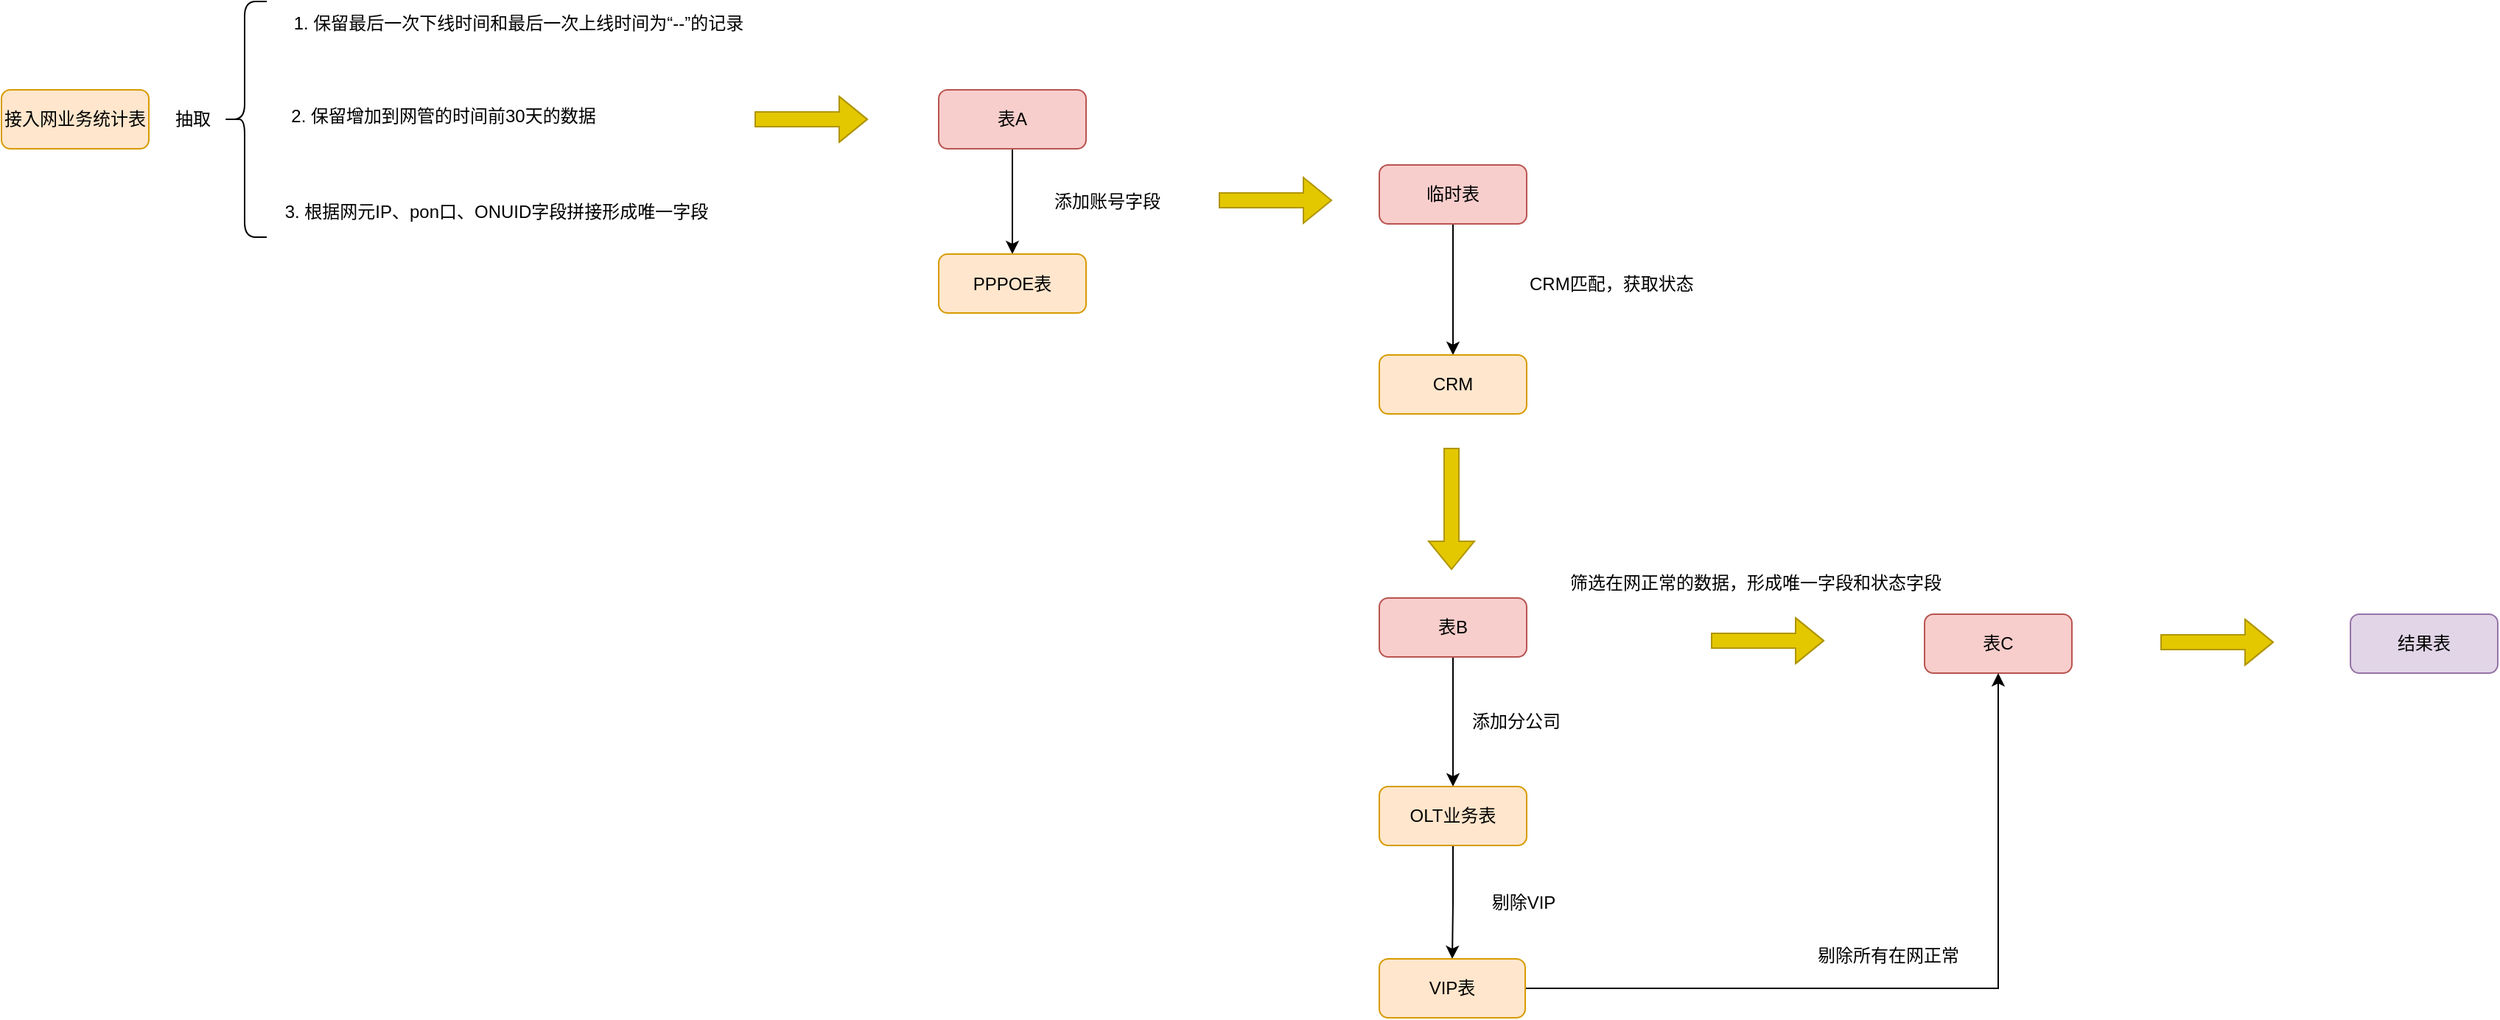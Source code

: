 <mxfile version="24.7.3" type="github">
  <diagram name="第 1 页" id="S3rSHQPK5qMWLmon7eMp">
    <mxGraphModel dx="1954" dy="1182" grid="0" gridSize="10" guides="1" tooltips="1" connect="1" arrows="1" fold="1" page="0" pageScale="1" pageWidth="827" pageHeight="1169" math="0" shadow="0">
      <root>
        <mxCell id="0" />
        <mxCell id="1" parent="0" />
        <mxCell id="spJtF1GtVWfvJzPOTzPs-1" value="接入网业务统计表" style="rounded=1;whiteSpace=wrap;html=1;fillColor=#ffe6cc;strokeColor=#d79b00;" parent="1" vertex="1">
          <mxGeometry x="120" y="160" width="100" height="40" as="geometry" />
        </mxCell>
        <mxCell id="6q9ROaiXOhGT6bqtvnRB-1" value="" style="shape=curlyBracket;whiteSpace=wrap;html=1;rounded=1;labelPosition=left;verticalLabelPosition=middle;align=right;verticalAlign=middle;" vertex="1" parent="1">
          <mxGeometry x="270" y="100" width="30" height="160" as="geometry" />
        </mxCell>
        <mxCell id="6q9ROaiXOhGT6bqtvnRB-3" value="抽取" style="text;html=1;align=center;verticalAlign=middle;whiteSpace=wrap;rounded=0;" vertex="1" parent="1">
          <mxGeometry x="220" y="165" width="60" height="30" as="geometry" />
        </mxCell>
        <mxCell id="6q9ROaiXOhGT6bqtvnRB-4" value="1. 保留最后一次下线时间和最后一次上线时间为“--”的记录" style="text;html=1;align=center;verticalAlign=middle;whiteSpace=wrap;rounded=0;" vertex="1" parent="1">
          <mxGeometry x="311" y="100" width="320" height="30" as="geometry" />
        </mxCell>
        <mxCell id="6q9ROaiXOhGT6bqtvnRB-5" value="2. 保留增加到网管的时间前30天的数据" style="text;html=1;align=center;verticalAlign=middle;whiteSpace=wrap;rounded=0;" vertex="1" parent="1">
          <mxGeometry x="300" y="160" width="240" height="35" as="geometry" />
        </mxCell>
        <mxCell id="6q9ROaiXOhGT6bqtvnRB-6" value="3.&amp;nbsp;根据网元IP、pon口、ONUID字段拼接形成唯一字段" style="text;html=1;align=center;verticalAlign=middle;whiteSpace=wrap;rounded=0;" vertex="1" parent="1">
          <mxGeometry x="311" y="225" width="290" height="35" as="geometry" />
        </mxCell>
        <mxCell id="6q9ROaiXOhGT6bqtvnRB-7" value="" style="shape=flexArrow;endArrow=classic;html=1;rounded=0;fillColor=#e3c800;strokeColor=#B09500;" edge="1" parent="1">
          <mxGeometry width="50" height="50" relative="1" as="geometry">
            <mxPoint x="946" y="235" as="sourcePoint" />
            <mxPoint x="1023" y="235" as="targetPoint" />
          </mxGeometry>
        </mxCell>
        <mxCell id="6q9ROaiXOhGT6bqtvnRB-31" style="edgeStyle=orthogonalEdgeStyle;rounded=0;orthogonalLoop=1;jettySize=auto;html=1;entryX=0.5;entryY=0;entryDx=0;entryDy=0;" edge="1" parent="1" source="6q9ROaiXOhGT6bqtvnRB-8" target="6q9ROaiXOhGT6bqtvnRB-9">
          <mxGeometry relative="1" as="geometry" />
        </mxCell>
        <mxCell id="6q9ROaiXOhGT6bqtvnRB-8" value="表A" style="rounded=1;whiteSpace=wrap;html=1;fillColor=#f8cecc;strokeColor=#b85450;" vertex="1" parent="1">
          <mxGeometry x="756" y="160" width="100" height="40" as="geometry" />
        </mxCell>
        <mxCell id="6q9ROaiXOhGT6bqtvnRB-9" value="PPPOE表" style="rounded=1;whiteSpace=wrap;html=1;fillColor=#ffe6cc;strokeColor=#d79b00;" vertex="1" parent="1">
          <mxGeometry x="756" y="271.5" width="100" height="40" as="geometry" />
        </mxCell>
        <mxCell id="6q9ROaiXOhGT6bqtvnRB-13" value="添加账号字段" style="text;html=1;align=center;verticalAlign=middle;whiteSpace=wrap;rounded=0;" vertex="1" parent="1">
          <mxGeometry x="795" y="221" width="151" height="30" as="geometry" />
        </mxCell>
        <mxCell id="6q9ROaiXOhGT6bqtvnRB-27" style="edgeStyle=orthogonalEdgeStyle;rounded=0;orthogonalLoop=1;jettySize=auto;html=1;exitX=0.5;exitY=1;exitDx=0;exitDy=0;entryX=0.5;entryY=0;entryDx=0;entryDy=0;" edge="1" parent="1" source="6q9ROaiXOhGT6bqtvnRB-19" target="6q9ROaiXOhGT6bqtvnRB-24">
          <mxGeometry relative="1" as="geometry" />
        </mxCell>
        <mxCell id="6q9ROaiXOhGT6bqtvnRB-19" value="临时表" style="rounded=1;whiteSpace=wrap;html=1;fillColor=#f8cecc;strokeColor=#b85450;" vertex="1" parent="1">
          <mxGeometry x="1055" y="211" width="100" height="40" as="geometry" />
        </mxCell>
        <mxCell id="6q9ROaiXOhGT6bqtvnRB-22" value="" style="shape=flexArrow;endArrow=classic;html=1;rounded=0;fillColor=#e3c800;strokeColor=#B09500;" edge="1" parent="1">
          <mxGeometry width="50" height="50" relative="1" as="geometry">
            <mxPoint x="631" y="180" as="sourcePoint" />
            <mxPoint x="708" y="180" as="targetPoint" />
            <Array as="points">
              <mxPoint x="747" y="180" />
            </Array>
          </mxGeometry>
        </mxCell>
        <mxCell id="6q9ROaiXOhGT6bqtvnRB-23" value="CRM匹配，获取状态" style="text;whiteSpace=wrap;" vertex="1" parent="1">
          <mxGeometry x="1155.0" y="277.996" width="195" height="36" as="geometry" />
        </mxCell>
        <mxCell id="6q9ROaiXOhGT6bqtvnRB-24" value="CRM" style="rounded=1;whiteSpace=wrap;html=1;fillColor=#ffe6cc;strokeColor=#d79b00;" vertex="1" parent="1">
          <mxGeometry x="1055" y="340" width="100" height="40" as="geometry" />
        </mxCell>
        <mxCell id="6q9ROaiXOhGT6bqtvnRB-28" value="" style="shape=flexArrow;endArrow=classic;html=1;rounded=0;fillColor=#e3c800;strokeColor=#B09500;" edge="1" parent="1">
          <mxGeometry width="50" height="50" relative="1" as="geometry">
            <mxPoint x="1104" y="403" as="sourcePoint" />
            <mxPoint x="1104" y="486" as="targetPoint" />
          </mxGeometry>
        </mxCell>
        <mxCell id="6q9ROaiXOhGT6bqtvnRB-43" style="edgeStyle=orthogonalEdgeStyle;rounded=0;orthogonalLoop=1;jettySize=auto;html=1;entryX=0.5;entryY=0;entryDx=0;entryDy=0;" edge="1" parent="1" source="6q9ROaiXOhGT6bqtvnRB-29" target="6q9ROaiXOhGT6bqtvnRB-42">
          <mxGeometry relative="1" as="geometry" />
        </mxCell>
        <mxCell id="6q9ROaiXOhGT6bqtvnRB-29" value="表B" style="rounded=1;whiteSpace=wrap;html=1;fillColor=#f8cecc;strokeColor=#b85450;" vertex="1" parent="1">
          <mxGeometry x="1055" y="505" width="100" height="40" as="geometry" />
        </mxCell>
        <mxCell id="6q9ROaiXOhGT6bqtvnRB-39" value="表C" style="rounded=1;whiteSpace=wrap;html=1;fillColor=#f8cecc;strokeColor=#b85450;" vertex="1" parent="1">
          <mxGeometry x="1425" y="516" width="100" height="40" as="geometry" />
        </mxCell>
        <mxCell id="6q9ROaiXOhGT6bqtvnRB-41" value="筛选在网正常的数据，形成唯一字段和状态字段" style="text;html=1;align=center;verticalAlign=middle;whiteSpace=wrap;rounded=0;" vertex="1" parent="1">
          <mxGeometry x="1166" y="480" width="289" height="30" as="geometry" />
        </mxCell>
        <mxCell id="6q9ROaiXOhGT6bqtvnRB-46" style="edgeStyle=orthogonalEdgeStyle;rounded=0;orthogonalLoop=1;jettySize=auto;html=1;exitX=0.5;exitY=1;exitDx=0;exitDy=0;entryX=0.5;entryY=0;entryDx=0;entryDy=0;" edge="1" parent="1" source="6q9ROaiXOhGT6bqtvnRB-42" target="6q9ROaiXOhGT6bqtvnRB-45">
          <mxGeometry relative="1" as="geometry" />
        </mxCell>
        <mxCell id="6q9ROaiXOhGT6bqtvnRB-42" value="OLT业务表" style="rounded=1;whiteSpace=wrap;html=1;fillColor=#ffe6cc;strokeColor=#d79b00;" vertex="1" parent="1">
          <mxGeometry x="1055" y="633" width="100" height="40" as="geometry" />
        </mxCell>
        <mxCell id="6q9ROaiXOhGT6bqtvnRB-44" value="添加分公司" style="text;html=1;align=center;verticalAlign=middle;whiteSpace=wrap;rounded=0;" vertex="1" parent="1">
          <mxGeometry x="1106" y="574" width="84" height="30" as="geometry" />
        </mxCell>
        <mxCell id="6q9ROaiXOhGT6bqtvnRB-48" style="edgeStyle=orthogonalEdgeStyle;rounded=0;orthogonalLoop=1;jettySize=auto;html=1;entryX=0.5;entryY=1;entryDx=0;entryDy=0;" edge="1" parent="1" source="6q9ROaiXOhGT6bqtvnRB-45" target="6q9ROaiXOhGT6bqtvnRB-39">
          <mxGeometry relative="1" as="geometry" />
        </mxCell>
        <mxCell id="6q9ROaiXOhGT6bqtvnRB-45" value="VIP表" style="rounded=1;whiteSpace=wrap;html=1;fillColor=#ffe6cc;strokeColor=#d79b00;" vertex="1" parent="1">
          <mxGeometry x="1055" y="750" width="99" height="40" as="geometry" />
        </mxCell>
        <mxCell id="6q9ROaiXOhGT6bqtvnRB-47" value="剔除VIP" style="text;html=1;align=center;verticalAlign=middle;whiteSpace=wrap;rounded=0;" vertex="1" parent="1">
          <mxGeometry x="1111" y="697" width="84" height="30" as="geometry" />
        </mxCell>
        <mxCell id="6q9ROaiXOhGT6bqtvnRB-49" value="剔除所有在网正常" style="text;html=1;align=center;verticalAlign=middle;whiteSpace=wrap;rounded=0;" vertex="1" parent="1">
          <mxGeometry x="1350" y="733" width="101" height="30" as="geometry" />
        </mxCell>
        <mxCell id="6q9ROaiXOhGT6bqtvnRB-50" value="" style="shape=flexArrow;endArrow=classic;html=1;rounded=0;fillColor=#e3c800;strokeColor=#B09500;" edge="1" parent="1">
          <mxGeometry width="50" height="50" relative="1" as="geometry">
            <mxPoint x="1585" y="535" as="sourcePoint" />
            <mxPoint x="1662" y="535" as="targetPoint" />
            <Array as="points">
              <mxPoint x="1701" y="535" />
            </Array>
          </mxGeometry>
        </mxCell>
        <mxCell id="6q9ROaiXOhGT6bqtvnRB-51" value="" style="shape=flexArrow;endArrow=classic;html=1;rounded=0;fillColor=#e3c800;strokeColor=#B09500;" edge="1" parent="1">
          <mxGeometry width="50" height="50" relative="1" as="geometry">
            <mxPoint x="1280" y="534" as="sourcePoint" />
            <mxPoint x="1357" y="534" as="targetPoint" />
            <Array as="points">
              <mxPoint x="1396" y="534" />
            </Array>
          </mxGeometry>
        </mxCell>
        <mxCell id="6q9ROaiXOhGT6bqtvnRB-52" value="结果表" style="rounded=1;whiteSpace=wrap;html=1;fillColor=#e1d5e7;strokeColor=#9673a6;" vertex="1" parent="1">
          <mxGeometry x="1714" y="516" width="100" height="40" as="geometry" />
        </mxCell>
        <mxCell id="6q9ROaiXOhGT6bqtvnRB-54" style="edgeStyle=orthogonalEdgeStyle;rounded=0;orthogonalLoop=1;jettySize=auto;html=1;exitX=0.5;exitY=1;exitDx=0;exitDy=0;" edge="1" parent="1" source="6q9ROaiXOhGT6bqtvnRB-5" target="6q9ROaiXOhGT6bqtvnRB-5">
          <mxGeometry relative="1" as="geometry" />
        </mxCell>
        <mxCell id="6q9ROaiXOhGT6bqtvnRB-55" style="edgeStyle=orthogonalEdgeStyle;rounded=0;orthogonalLoop=1;jettySize=auto;html=1;exitX=0.5;exitY=1;exitDx=0;exitDy=0;" edge="1" parent="1" source="6q9ROaiXOhGT6bqtvnRB-6" target="6q9ROaiXOhGT6bqtvnRB-6">
          <mxGeometry relative="1" as="geometry" />
        </mxCell>
      </root>
    </mxGraphModel>
  </diagram>
</mxfile>
